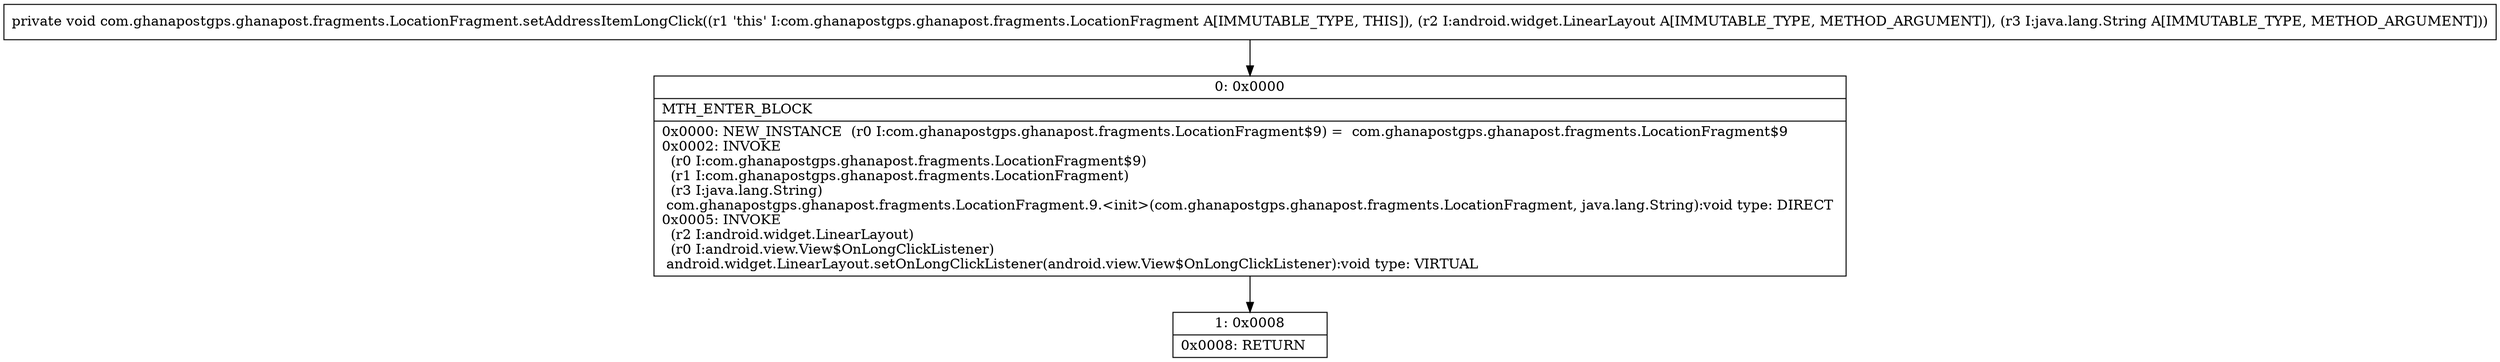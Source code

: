digraph "CFG forcom.ghanapostgps.ghanapost.fragments.LocationFragment.setAddressItemLongClick(Landroid\/widget\/LinearLayout;Ljava\/lang\/String;)V" {
Node_0 [shape=record,label="{0\:\ 0x0000|MTH_ENTER_BLOCK\l|0x0000: NEW_INSTANCE  (r0 I:com.ghanapostgps.ghanapost.fragments.LocationFragment$9) =  com.ghanapostgps.ghanapost.fragments.LocationFragment$9 \l0x0002: INVOKE  \l  (r0 I:com.ghanapostgps.ghanapost.fragments.LocationFragment$9)\l  (r1 I:com.ghanapostgps.ghanapost.fragments.LocationFragment)\l  (r3 I:java.lang.String)\l com.ghanapostgps.ghanapost.fragments.LocationFragment.9.\<init\>(com.ghanapostgps.ghanapost.fragments.LocationFragment, java.lang.String):void type: DIRECT \l0x0005: INVOKE  \l  (r2 I:android.widget.LinearLayout)\l  (r0 I:android.view.View$OnLongClickListener)\l android.widget.LinearLayout.setOnLongClickListener(android.view.View$OnLongClickListener):void type: VIRTUAL \l}"];
Node_1 [shape=record,label="{1\:\ 0x0008|0x0008: RETURN   \l}"];
MethodNode[shape=record,label="{private void com.ghanapostgps.ghanapost.fragments.LocationFragment.setAddressItemLongClick((r1 'this' I:com.ghanapostgps.ghanapost.fragments.LocationFragment A[IMMUTABLE_TYPE, THIS]), (r2 I:android.widget.LinearLayout A[IMMUTABLE_TYPE, METHOD_ARGUMENT]), (r3 I:java.lang.String A[IMMUTABLE_TYPE, METHOD_ARGUMENT])) }"];
MethodNode -> Node_0;
Node_0 -> Node_1;
}

